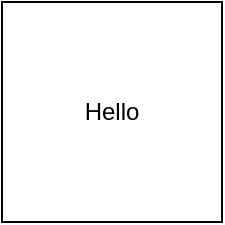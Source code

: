 <mxfile version="22.1.5" type="github">
  <diagram name="Page-1" id="NdqWk4S9kRrPA7vwB6b7">
    <mxGraphModel dx="946" dy="720" grid="1" gridSize="10" guides="1" tooltips="1" connect="1" arrows="1" fold="1" page="1" pageScale="1" pageWidth="827" pageHeight="1169" math="0" shadow="0">
      <root>
        <mxCell id="0" />
        <mxCell id="1" parent="0" />
        <mxCell id="LgNK9AmfjUWVPpLo0BtK-1" value="Hello" style="whiteSpace=wrap;html=1;aspect=fixed;" vertex="1" parent="1">
          <mxGeometry x="220" y="190" width="110" height="110" as="geometry" />
        </mxCell>
      </root>
    </mxGraphModel>
  </diagram>
</mxfile>
